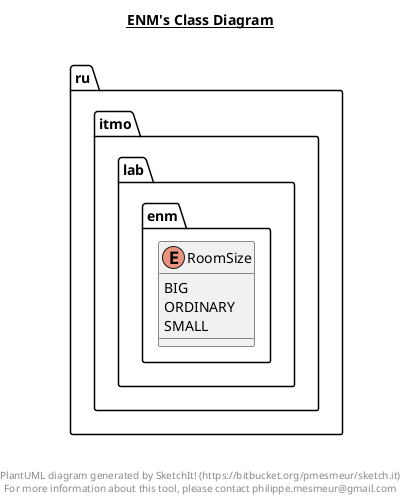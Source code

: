@startuml

title __ENM's Class Diagram__\n

  namespace ru.itmo.lab {
    namespace enm {
      enum RoomSize {
        BIG
        ORDINARY
        SMALL
      }
    }
  }
  



right footer


PlantUML diagram generated by SketchIt! (https://bitbucket.org/pmesmeur/sketch.it)
For more information about this tool, please contact philippe.mesmeur@gmail.com
endfooter

@enduml
